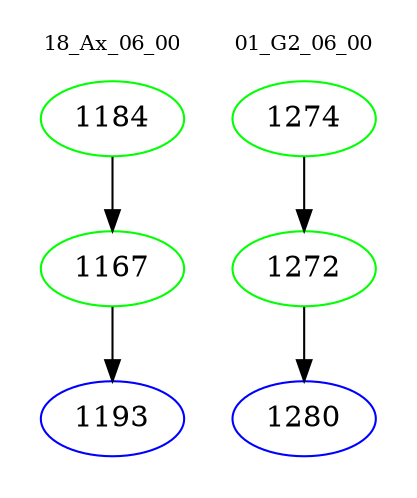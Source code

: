 digraph{
subgraph cluster_0 {
color = white
label = "18_Ax_06_00";
fontsize=10;
T0_1184 [label="1184", color="green"]
T0_1184 -> T0_1167 [color="black"]
T0_1167 [label="1167", color="green"]
T0_1167 -> T0_1193 [color="black"]
T0_1193 [label="1193", color="blue"]
}
subgraph cluster_1 {
color = white
label = "01_G2_06_00";
fontsize=10;
T1_1274 [label="1274", color="green"]
T1_1274 -> T1_1272 [color="black"]
T1_1272 [label="1272", color="green"]
T1_1272 -> T1_1280 [color="black"]
T1_1280 [label="1280", color="blue"]
}
}
